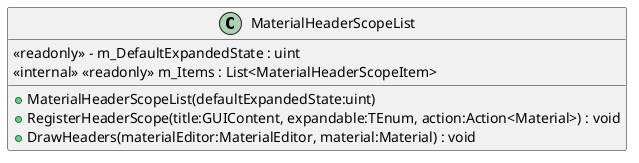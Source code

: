 @startuml
class MaterialHeaderScopeList {
    <<readonly>> - m_DefaultExpandedState : uint
    <<internal>> <<readonly>> m_Items : List<MaterialHeaderScopeItem>
    + MaterialHeaderScopeList(defaultExpandedState:uint)
    + RegisterHeaderScope(title:GUIContent, expandable:TEnum, action:Action<Material>) : void
    + DrawHeaders(materialEditor:MaterialEditor, material:Material) : void
}
@enduml
